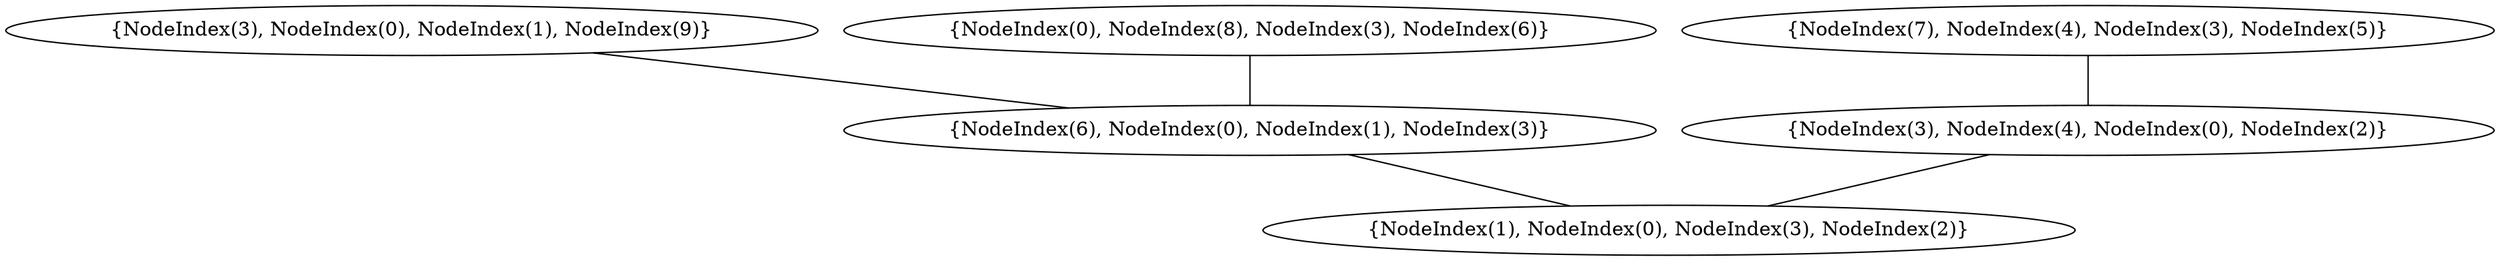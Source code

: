 graph {
    0 [ label = "{NodeIndex(1), NodeIndex(0), NodeIndex(3), NodeIndex(2)}" ]
    1 [ label = "{NodeIndex(6), NodeIndex(0), NodeIndex(1), NodeIndex(3)}" ]
    2 [ label = "{NodeIndex(3), NodeIndex(0), NodeIndex(1), NodeIndex(9)}" ]
    3 [ label = "{NodeIndex(3), NodeIndex(4), NodeIndex(0), NodeIndex(2)}" ]
    4 [ label = "{NodeIndex(0), NodeIndex(8), NodeIndex(3), NodeIndex(6)}" ]
    5 [ label = "{NodeIndex(7), NodeIndex(4), NodeIndex(3), NodeIndex(5)}" ]
    1 -- 0 [ ]
    2 -- 1 [ ]
    3 -- 0 [ ]
    4 -- 1 [ ]
    5 -- 3 [ ]
}
